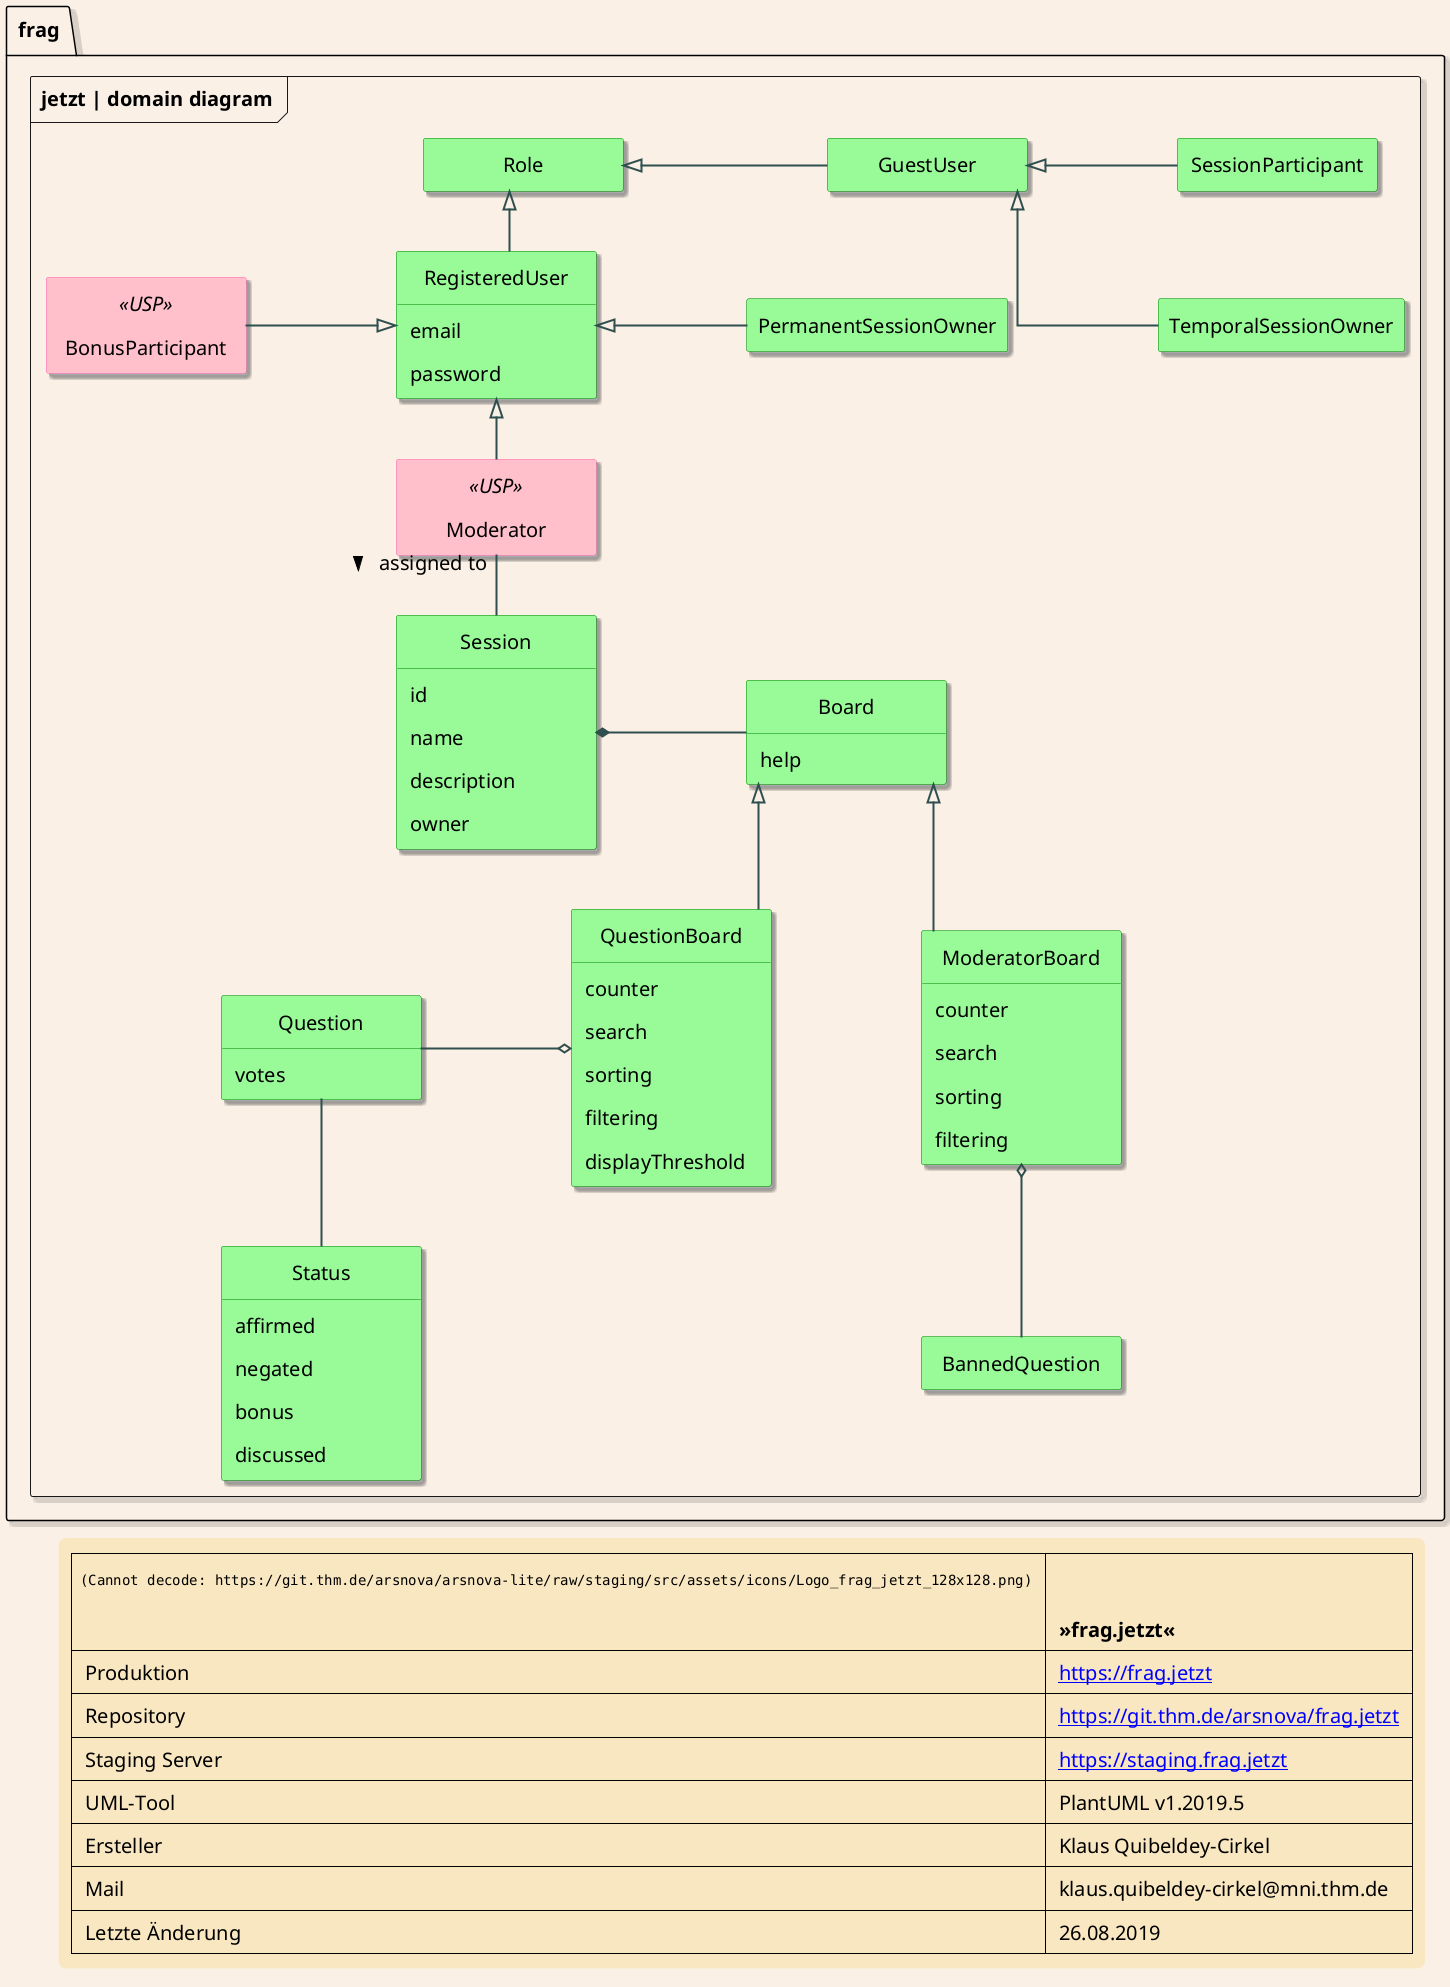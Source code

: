 @startuml

skinparam class {
	BackgroundColor PaleGreen
	BorderColor Green
	ArrowColor black
	FontSize 28
	BackgroundColor<<USP>> Pink
	BorderColor<<USP>> HotPink
}

skinparam backgroundColor Linen
skinparam linetype ortho
skinparam shadowing true
skinparam minClassWidth 200
skinparam LegendBackgroundColor Strategy
skinparam LegendBorderThickness 0
skinparam LegendFontSize 20
skinparam defaultFontSize 20
skinparam Padding 8
skinparam Nodesep 150
skinparam ArrowThickness 2
skinparam ArrowColor DarkSlateGray

hide methods
hide empty members
hide circle

package "frag.jetzt | domain diagram" <<Frame>> {

class Role {
}

class GuestUser {
}

class RegisteredUser {
  email
  password
}

GuestUser -left-|> Role
RegisteredUser -up-|> Role

class SessionParticipant {
}

class TemporalSessionOwner {
}

SessionParticipant -left-|> GuestUser
TemporalSessionOwner -up-|> GuestUser

class Moderator <<USP>> {
}

class BonusParticipant <<USP>> {
}

class PermanentSessionOwner {
}

PermanentSessionOwner -left-|> RegisteredUser
Moderator -up-|> RegisteredUser
Moderator -down- Session :assigned to >
BonusParticipant -right-|> RegisteredUser

class Session {
  id
  name
  description
  owner
  }

class Question {
  votes
}

class Status {
  affirmed
  negated
  bonus
  discussed
}

Status -up- Question

class Board {
  help
}

class QuestionBoard {
  counter
  search
  sorting
  filtering
  displayThreshold
}

class ModeratorBoard {
  counter
  search
  sorting
  filtering
}

Session *-right- Board
QuestionBoard -up-|> Board
ModeratorBoard -up-|> Board
Question -right-o QuestionBoard
ModeratorBoard o-down- BannedQuestion

}

legend right
  |<img:https://git.thm.de/arsnova/arsnova-lite/raw/staging/src/assets/icons/Logo_frag_jetzt_128x128.png> |= \n\n »frag.jetzt« |
  | Produktion | [[https://frag.jetzt]] |
  | Repository | [[https://git.thm.de/arsnova/frag.jetzt]] |
  | Staging Server | [[https://staging.frag.jetzt]] |
  | UML-Tool| PlantUML v1.2019.5|
  | Ersteller| Klaus Quibeldey-Cirkel|
  | Mail| klaus.quibeldey-cirkel@mni.thm.de |
  | Letzte Änderung| 26.08.2019 |
end legend

@enduml
